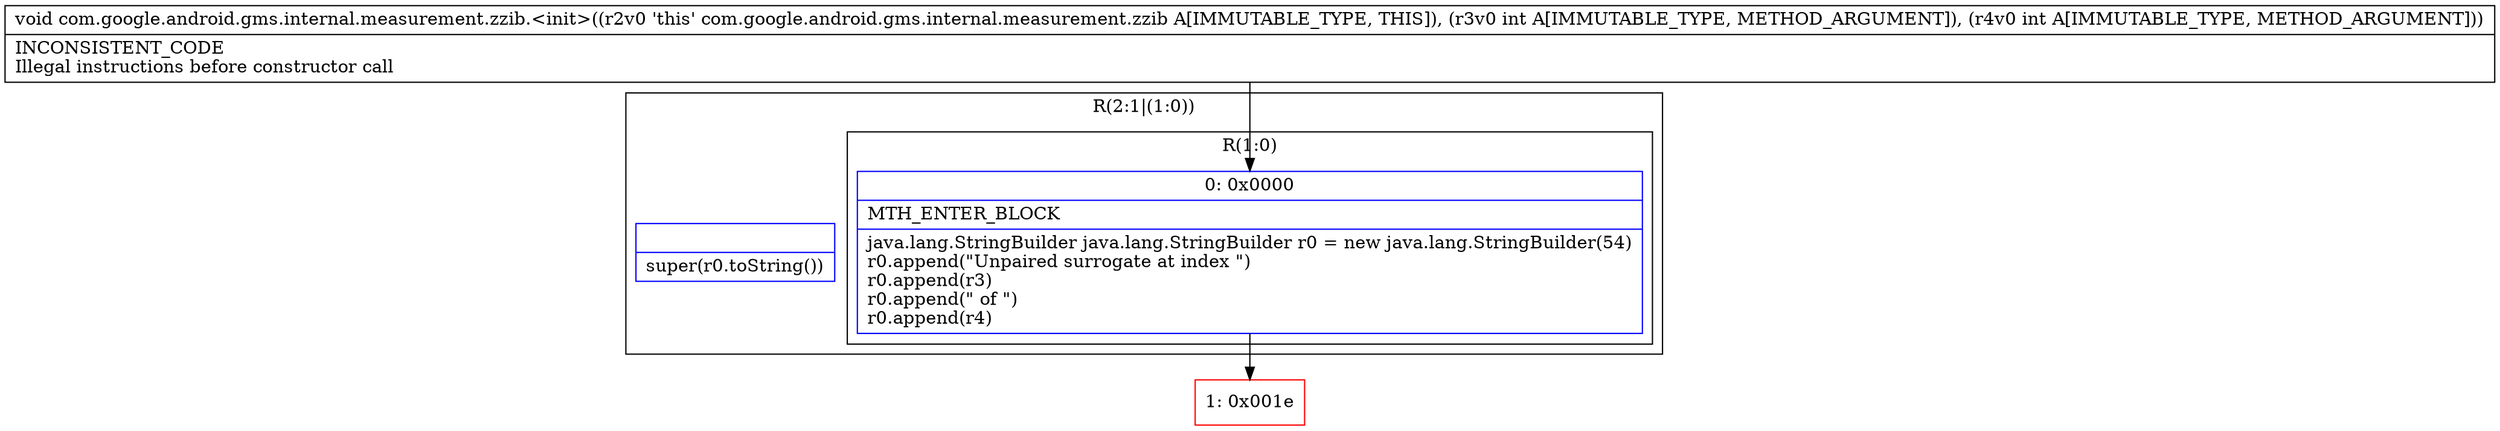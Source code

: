 digraph "CFG forcom.google.android.gms.internal.measurement.zzib.\<init\>(II)V" {
subgraph cluster_Region_827338137 {
label = "R(2:1|(1:0))";
node [shape=record,color=blue];
Node_InsnContainer_1978976168 [shape=record,label="{|super(r0.toString())\l}"];
subgraph cluster_Region_1277095518 {
label = "R(1:0)";
node [shape=record,color=blue];
Node_0 [shape=record,label="{0\:\ 0x0000|MTH_ENTER_BLOCK\l|java.lang.StringBuilder java.lang.StringBuilder r0 = new java.lang.StringBuilder(54)\lr0.append(\"Unpaired surrogate at index \")\lr0.append(r3)\lr0.append(\" of \")\lr0.append(r4)\l}"];
}
}
Node_1 [shape=record,color=red,label="{1\:\ 0x001e}"];
MethodNode[shape=record,label="{void com.google.android.gms.internal.measurement.zzib.\<init\>((r2v0 'this' com.google.android.gms.internal.measurement.zzib A[IMMUTABLE_TYPE, THIS]), (r3v0 int A[IMMUTABLE_TYPE, METHOD_ARGUMENT]), (r4v0 int A[IMMUTABLE_TYPE, METHOD_ARGUMENT]))  | INCONSISTENT_CODE\lIllegal instructions before constructor call\l}"];
MethodNode -> Node_0;
Node_0 -> Node_1;
}

